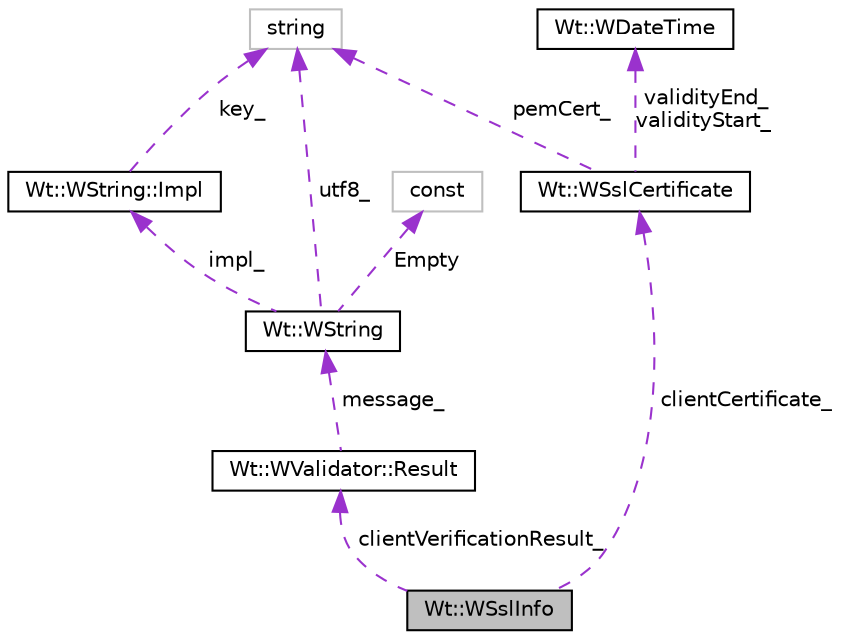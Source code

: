 digraph "Wt::WSslInfo"
{
 // LATEX_PDF_SIZE
  edge [fontname="Helvetica",fontsize="10",labelfontname="Helvetica",labelfontsize="10"];
  node [fontname="Helvetica",fontsize="10",shape=record];
  Node1 [label="Wt::WSslInfo",height=0.2,width=0.4,color="black", fillcolor="grey75", style="filled", fontcolor="black",tooltip="Provides SSL information about the current session."];
  Node2 -> Node1 [dir="back",color="darkorchid3",fontsize="10",style="dashed",label=" clientCertificate_" ,fontname="Helvetica"];
  Node2 [label="Wt::WSslCertificate",height=0.2,width=0.4,color="black", fillcolor="white", style="filled",URL="$classWt_1_1WSslCertificate.html",tooltip="An interface to an SSL certificate."];
  Node3 -> Node2 [dir="back",color="darkorchid3",fontsize="10",style="dashed",label=" pemCert_" ,fontname="Helvetica"];
  Node3 [label="string",height=0.2,width=0.4,color="grey75", fillcolor="white", style="filled",tooltip=" "];
  Node4 -> Node2 [dir="back",color="darkorchid3",fontsize="10",style="dashed",label=" validityEnd_\nvalidityStart_" ,fontname="Helvetica"];
  Node4 [label="Wt::WDateTime",height=0.2,width=0.4,color="black", fillcolor="white", style="filled",URL="$classWt_1_1WDateTime.html",tooltip="A calendar date and clock time."];
  Node5 -> Node1 [dir="back",color="darkorchid3",fontsize="10",style="dashed",label=" clientVerificationResult_" ,fontname="Helvetica"];
  Node5 [label="Wt::WValidator::Result",height=0.2,width=0.4,color="black", fillcolor="white", style="filled",URL="$classWt_1_1WValidator_1_1Result.html",tooltip="A class that holds a validation result."];
  Node6 -> Node5 [dir="back",color="darkorchid3",fontsize="10",style="dashed",label=" message_" ,fontname="Helvetica"];
  Node6 [label="Wt::WString",height=0.2,width=0.4,color="black", fillcolor="white", style="filled",URL="$classWt_1_1WString.html",tooltip="A value class which describes a locale-aware unicode string."];
  Node7 -> Node6 [dir="back",color="darkorchid3",fontsize="10",style="dashed",label=" impl_" ,fontname="Helvetica"];
  Node7 [label="Wt::WString::Impl",height=0.2,width=0.4,color="black", fillcolor="white", style="filled",URL="$structWt_1_1WString_1_1Impl.html",tooltip=" "];
  Node3 -> Node7 [dir="back",color="darkorchid3",fontsize="10",style="dashed",label=" key_" ,fontname="Helvetica"];
  Node3 -> Node6 [dir="back",color="darkorchid3",fontsize="10",style="dashed",label=" utf8_" ,fontname="Helvetica"];
  Node8 -> Node6 [dir="back",color="darkorchid3",fontsize="10",style="dashed",label=" Empty" ,fontname="Helvetica"];
  Node8 [label="const",height=0.2,width=0.4,color="grey75", fillcolor="white", style="filled",tooltip=" "];
}
